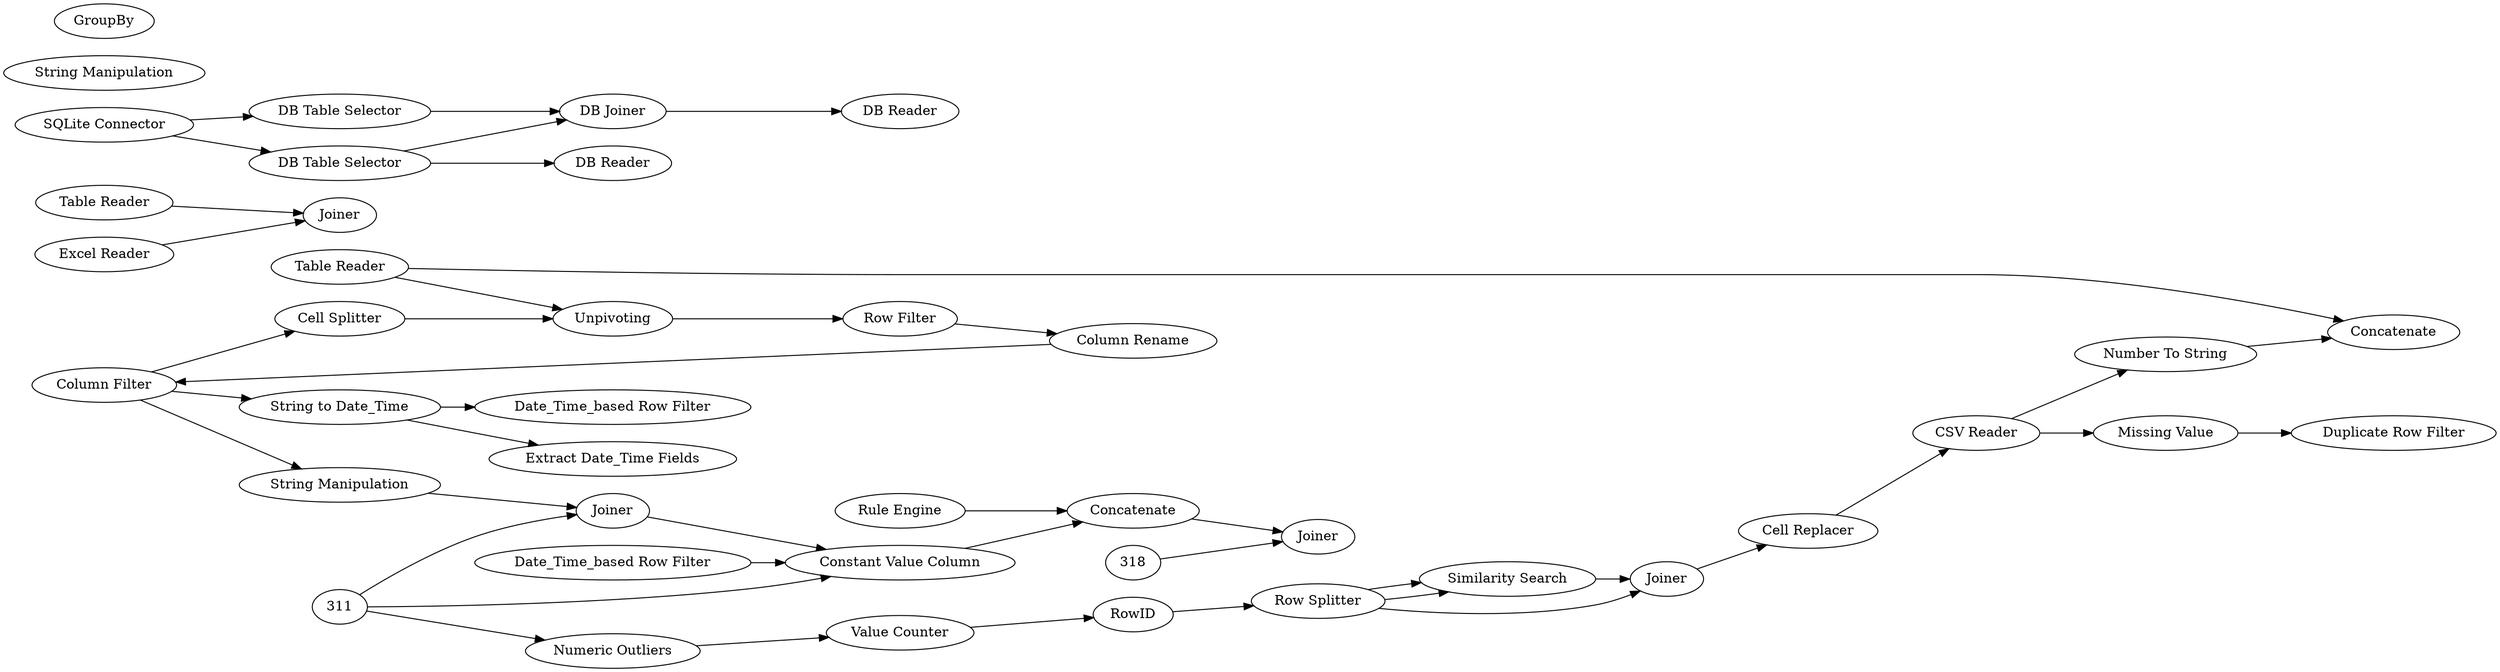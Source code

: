 digraph {
	223 [label="Extract Date_Time Fields"]
	241 [label="String to Date_Time"]
	285 [label="Table Reader"]
	287 [label=Joiner]
	290 [label="Excel Reader"]
	295 [label=Joiner]
	297 [label=Joiner]
	278 [label="SQLite Connector"]
	279 [label="DB Table Selector"]
	280 [label="DB Table Selector"]
	281 [label="DB Joiner"]
	282 [label="DB Reader"]
	283 [label="DB Reader"]
	195 [label="Column Rename"]
	219 [label=Unpivoting]
	220 [label="Row Filter"]
	221 [label="Column Filter"]
	231 [label="Constant Value Column"]
	232 [label="Rule Engine"]
	296 [label=Concatenate]
	161 [label="Cell Splitter"]
	168 [label="String Manipulation"]
	312 [label="String Manipulation"]
	269 [label="Numeric Outliers"]
	276 [label="Missing Value"]
	299 [label="Duplicate Row Filter"]
	301 [label="Rule Engine"]
	176 [label="Cell Replacer"]
	187 [label="Similarity Search"]
	192 [label=Joiner]
	291 [label="Value Counter"]
	293 [label=RowID]
	307 [label="Row Splitter"]
	288 [label="Table Reader"]
	289 [label=Concatenate]
	300 [label="Number To String"]
	301 [label="CSV Reader"]
	250 [label="Date_Time_based Row Filter"]
	253 [label="Date_Time_based Row Filter"]
	314 [label=GroupBy]
	285 -> 287
	290 -> 287
	278 -> 279
	278 -> 280
	279 -> 283
	279 -> 281
	280 -> 281
	281 -> 282
	195 -> 221
	219 -> 220
	220 -> 195
	231 -> 296
	232 -> 296
	161 -> 219
	221 -> 168
	187 -> 192
	192 -> 176
	291 -> 293
	293 -> 307
	307 -> 192
	307 -> 187
	307 -> 187
	288 -> 289
	300 -> 289
	301 -> 300
	269 -> 291
	276 -> 299
	301 -> 276
	176 -> 301
	311 -> 269
	288 -> 219
	295 -> 231
	311 -> 295
	311 -> 231
	221 -> 161
	296 -> 297
	168 -> 295
	318 -> 297
	241 -> 250
	241 -> 223
	221 -> 241
	253 -> 231
	rankdir=LR
}
